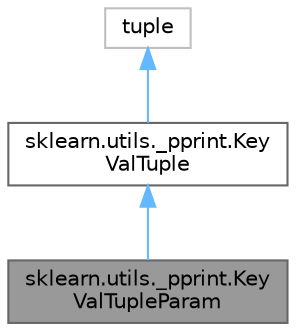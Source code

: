 digraph "sklearn.utils._pprint.KeyValTupleParam"
{
 // LATEX_PDF_SIZE
  bgcolor="transparent";
  edge [fontname=Helvetica,fontsize=10,labelfontname=Helvetica,labelfontsize=10];
  node [fontname=Helvetica,fontsize=10,shape=box,height=0.2,width=0.4];
  Node1 [id="Node000001",label="sklearn.utils._pprint.Key\lValTupleParam",height=0.2,width=0.4,color="gray40", fillcolor="grey60", style="filled", fontcolor="black",tooltip=" "];
  Node2 -> Node1 [id="edge1_Node000001_Node000002",dir="back",color="steelblue1",style="solid",tooltip=" "];
  Node2 [id="Node000002",label="sklearn.utils._pprint.Key\lValTuple",height=0.2,width=0.4,color="gray40", fillcolor="white", style="filled",URL="$d0/d29/classsklearn_1_1utils_1_1__pprint_1_1KeyValTuple.html",tooltip=" "];
  Node3 -> Node2 [id="edge2_Node000002_Node000003",dir="back",color="steelblue1",style="solid",tooltip=" "];
  Node3 [id="Node000003",label="tuple",height=0.2,width=0.4,color="grey75", fillcolor="white", style="filled",tooltip=" "];
}

